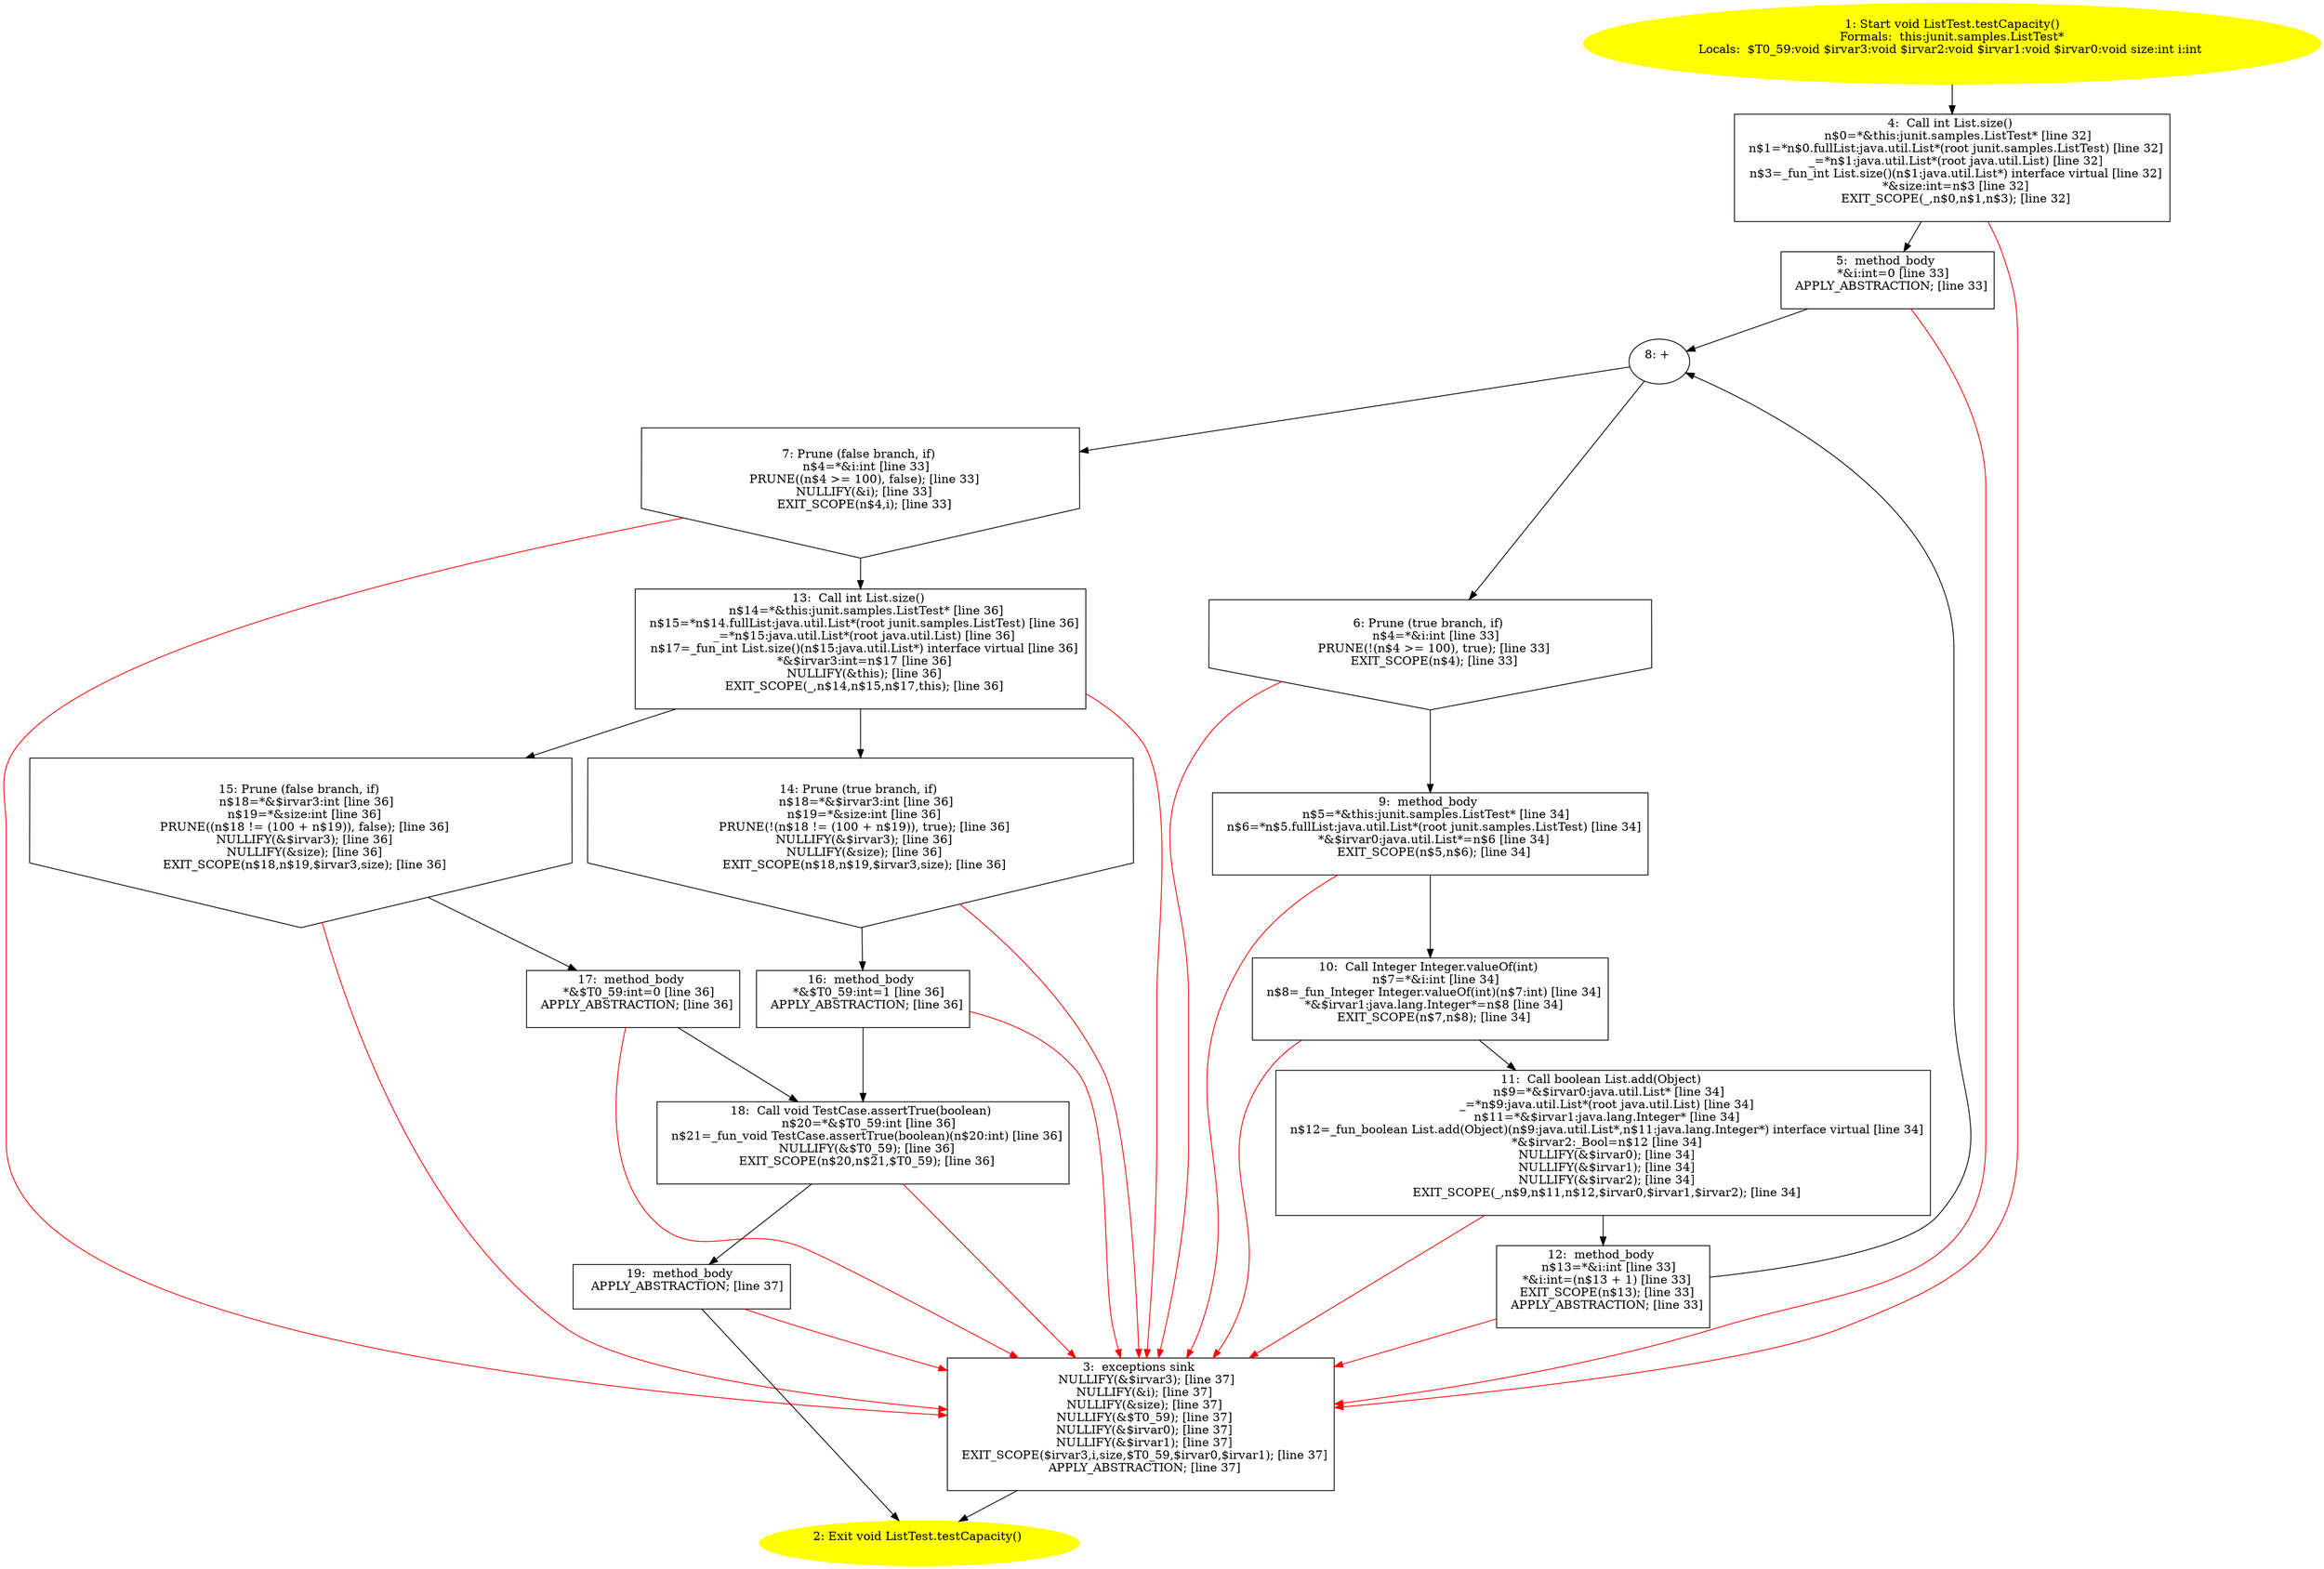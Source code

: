 /* @generated */
digraph cfg {
"junit.samples.ListTest.testCapacity():void.df4aa6a8b4264615612d2cb768a1977e_1" [label="1: Start void ListTest.testCapacity()\nFormals:  this:junit.samples.ListTest*\nLocals:  $T0_59:void $irvar3:void $irvar2:void $irvar1:void $irvar0:void size:int i:int \n  " color=yellow style=filled]
	

	 "junit.samples.ListTest.testCapacity():void.df4aa6a8b4264615612d2cb768a1977e_1" -> "junit.samples.ListTest.testCapacity():void.df4aa6a8b4264615612d2cb768a1977e_4" ;
"junit.samples.ListTest.testCapacity():void.df4aa6a8b4264615612d2cb768a1977e_2" [label="2: Exit void ListTest.testCapacity() \n  " color=yellow style=filled]
	

"junit.samples.ListTest.testCapacity():void.df4aa6a8b4264615612d2cb768a1977e_3" [label="3:  exceptions sink \n   NULLIFY(&$irvar3); [line 37]\n  NULLIFY(&i); [line 37]\n  NULLIFY(&size); [line 37]\n  NULLIFY(&$T0_59); [line 37]\n  NULLIFY(&$irvar0); [line 37]\n  NULLIFY(&$irvar1); [line 37]\n  EXIT_SCOPE($irvar3,i,size,$T0_59,$irvar0,$irvar1); [line 37]\n  APPLY_ABSTRACTION; [line 37]\n " shape="box"]
	

	 "junit.samples.ListTest.testCapacity():void.df4aa6a8b4264615612d2cb768a1977e_3" -> "junit.samples.ListTest.testCapacity():void.df4aa6a8b4264615612d2cb768a1977e_2" ;
"junit.samples.ListTest.testCapacity():void.df4aa6a8b4264615612d2cb768a1977e_4" [label="4:  Call int List.size() \n   n$0=*&this:junit.samples.ListTest* [line 32]\n  n$1=*n$0.fullList:java.util.List*(root junit.samples.ListTest) [line 32]\n  _=*n$1:java.util.List*(root java.util.List) [line 32]\n  n$3=_fun_int List.size()(n$1:java.util.List*) interface virtual [line 32]\n  *&size:int=n$3 [line 32]\n  EXIT_SCOPE(_,n$0,n$1,n$3); [line 32]\n " shape="box"]
	

	 "junit.samples.ListTest.testCapacity():void.df4aa6a8b4264615612d2cb768a1977e_4" -> "junit.samples.ListTest.testCapacity():void.df4aa6a8b4264615612d2cb768a1977e_5" ;
	 "junit.samples.ListTest.testCapacity():void.df4aa6a8b4264615612d2cb768a1977e_4" -> "junit.samples.ListTest.testCapacity():void.df4aa6a8b4264615612d2cb768a1977e_3" [color="red" ];
"junit.samples.ListTest.testCapacity():void.df4aa6a8b4264615612d2cb768a1977e_5" [label="5:  method_body \n   *&i:int=0 [line 33]\n  APPLY_ABSTRACTION; [line 33]\n " shape="box"]
	

	 "junit.samples.ListTest.testCapacity():void.df4aa6a8b4264615612d2cb768a1977e_5" -> "junit.samples.ListTest.testCapacity():void.df4aa6a8b4264615612d2cb768a1977e_8" ;
	 "junit.samples.ListTest.testCapacity():void.df4aa6a8b4264615612d2cb768a1977e_5" -> "junit.samples.ListTest.testCapacity():void.df4aa6a8b4264615612d2cb768a1977e_3" [color="red" ];
"junit.samples.ListTest.testCapacity():void.df4aa6a8b4264615612d2cb768a1977e_6" [label="6: Prune (true branch, if) \n   n$4=*&i:int [line 33]\n  PRUNE(!(n$4 >= 100), true); [line 33]\n  EXIT_SCOPE(n$4); [line 33]\n " shape="invhouse"]
	

	 "junit.samples.ListTest.testCapacity():void.df4aa6a8b4264615612d2cb768a1977e_6" -> "junit.samples.ListTest.testCapacity():void.df4aa6a8b4264615612d2cb768a1977e_9" ;
	 "junit.samples.ListTest.testCapacity():void.df4aa6a8b4264615612d2cb768a1977e_6" -> "junit.samples.ListTest.testCapacity():void.df4aa6a8b4264615612d2cb768a1977e_3" [color="red" ];
"junit.samples.ListTest.testCapacity():void.df4aa6a8b4264615612d2cb768a1977e_7" [label="7: Prune (false branch, if) \n   n$4=*&i:int [line 33]\n  PRUNE((n$4 >= 100), false); [line 33]\n  NULLIFY(&i); [line 33]\n  EXIT_SCOPE(n$4,i); [line 33]\n " shape="invhouse"]
	

	 "junit.samples.ListTest.testCapacity():void.df4aa6a8b4264615612d2cb768a1977e_7" -> "junit.samples.ListTest.testCapacity():void.df4aa6a8b4264615612d2cb768a1977e_13" ;
	 "junit.samples.ListTest.testCapacity():void.df4aa6a8b4264615612d2cb768a1977e_7" -> "junit.samples.ListTest.testCapacity():void.df4aa6a8b4264615612d2cb768a1977e_3" [color="red" ];
"junit.samples.ListTest.testCapacity():void.df4aa6a8b4264615612d2cb768a1977e_8" [label="8: + \n  " ]
	

	 "junit.samples.ListTest.testCapacity():void.df4aa6a8b4264615612d2cb768a1977e_8" -> "junit.samples.ListTest.testCapacity():void.df4aa6a8b4264615612d2cb768a1977e_6" ;
	 "junit.samples.ListTest.testCapacity():void.df4aa6a8b4264615612d2cb768a1977e_8" -> "junit.samples.ListTest.testCapacity():void.df4aa6a8b4264615612d2cb768a1977e_7" ;
"junit.samples.ListTest.testCapacity():void.df4aa6a8b4264615612d2cb768a1977e_9" [label="9:  method_body \n   n$5=*&this:junit.samples.ListTest* [line 34]\n  n$6=*n$5.fullList:java.util.List*(root junit.samples.ListTest) [line 34]\n  *&$irvar0:java.util.List*=n$6 [line 34]\n  EXIT_SCOPE(n$5,n$6); [line 34]\n " shape="box"]
	

	 "junit.samples.ListTest.testCapacity():void.df4aa6a8b4264615612d2cb768a1977e_9" -> "junit.samples.ListTest.testCapacity():void.df4aa6a8b4264615612d2cb768a1977e_10" ;
	 "junit.samples.ListTest.testCapacity():void.df4aa6a8b4264615612d2cb768a1977e_9" -> "junit.samples.ListTest.testCapacity():void.df4aa6a8b4264615612d2cb768a1977e_3" [color="red" ];
"junit.samples.ListTest.testCapacity():void.df4aa6a8b4264615612d2cb768a1977e_10" [label="10:  Call Integer Integer.valueOf(int) \n   n$7=*&i:int [line 34]\n  n$8=_fun_Integer Integer.valueOf(int)(n$7:int) [line 34]\n  *&$irvar1:java.lang.Integer*=n$8 [line 34]\n  EXIT_SCOPE(n$7,n$8); [line 34]\n " shape="box"]
	

	 "junit.samples.ListTest.testCapacity():void.df4aa6a8b4264615612d2cb768a1977e_10" -> "junit.samples.ListTest.testCapacity():void.df4aa6a8b4264615612d2cb768a1977e_11" ;
	 "junit.samples.ListTest.testCapacity():void.df4aa6a8b4264615612d2cb768a1977e_10" -> "junit.samples.ListTest.testCapacity():void.df4aa6a8b4264615612d2cb768a1977e_3" [color="red" ];
"junit.samples.ListTest.testCapacity():void.df4aa6a8b4264615612d2cb768a1977e_11" [label="11:  Call boolean List.add(Object) \n   n$9=*&$irvar0:java.util.List* [line 34]\n  _=*n$9:java.util.List*(root java.util.List) [line 34]\n  n$11=*&$irvar1:java.lang.Integer* [line 34]\n  n$12=_fun_boolean List.add(Object)(n$9:java.util.List*,n$11:java.lang.Integer*) interface virtual [line 34]\n  *&$irvar2:_Bool=n$12 [line 34]\n  NULLIFY(&$irvar0); [line 34]\n  NULLIFY(&$irvar1); [line 34]\n  NULLIFY(&$irvar2); [line 34]\n  EXIT_SCOPE(_,n$9,n$11,n$12,$irvar0,$irvar1,$irvar2); [line 34]\n " shape="box"]
	

	 "junit.samples.ListTest.testCapacity():void.df4aa6a8b4264615612d2cb768a1977e_11" -> "junit.samples.ListTest.testCapacity():void.df4aa6a8b4264615612d2cb768a1977e_12" ;
	 "junit.samples.ListTest.testCapacity():void.df4aa6a8b4264615612d2cb768a1977e_11" -> "junit.samples.ListTest.testCapacity():void.df4aa6a8b4264615612d2cb768a1977e_3" [color="red" ];
"junit.samples.ListTest.testCapacity():void.df4aa6a8b4264615612d2cb768a1977e_12" [label="12:  method_body \n   n$13=*&i:int [line 33]\n  *&i:int=(n$13 + 1) [line 33]\n  EXIT_SCOPE(n$13); [line 33]\n  APPLY_ABSTRACTION; [line 33]\n " shape="box"]
	

	 "junit.samples.ListTest.testCapacity():void.df4aa6a8b4264615612d2cb768a1977e_12" -> "junit.samples.ListTest.testCapacity():void.df4aa6a8b4264615612d2cb768a1977e_8" ;
	 "junit.samples.ListTest.testCapacity():void.df4aa6a8b4264615612d2cb768a1977e_12" -> "junit.samples.ListTest.testCapacity():void.df4aa6a8b4264615612d2cb768a1977e_3" [color="red" ];
"junit.samples.ListTest.testCapacity():void.df4aa6a8b4264615612d2cb768a1977e_13" [label="13:  Call int List.size() \n   n$14=*&this:junit.samples.ListTest* [line 36]\n  n$15=*n$14.fullList:java.util.List*(root junit.samples.ListTest) [line 36]\n  _=*n$15:java.util.List*(root java.util.List) [line 36]\n  n$17=_fun_int List.size()(n$15:java.util.List*) interface virtual [line 36]\n  *&$irvar3:int=n$17 [line 36]\n  NULLIFY(&this); [line 36]\n  EXIT_SCOPE(_,n$14,n$15,n$17,this); [line 36]\n " shape="box"]
	

	 "junit.samples.ListTest.testCapacity():void.df4aa6a8b4264615612d2cb768a1977e_13" -> "junit.samples.ListTest.testCapacity():void.df4aa6a8b4264615612d2cb768a1977e_14" ;
	 "junit.samples.ListTest.testCapacity():void.df4aa6a8b4264615612d2cb768a1977e_13" -> "junit.samples.ListTest.testCapacity():void.df4aa6a8b4264615612d2cb768a1977e_15" ;
	 "junit.samples.ListTest.testCapacity():void.df4aa6a8b4264615612d2cb768a1977e_13" -> "junit.samples.ListTest.testCapacity():void.df4aa6a8b4264615612d2cb768a1977e_3" [color="red" ];
"junit.samples.ListTest.testCapacity():void.df4aa6a8b4264615612d2cb768a1977e_14" [label="14: Prune (true branch, if) \n   n$18=*&$irvar3:int [line 36]\n  n$19=*&size:int [line 36]\n  PRUNE(!(n$18 != (100 + n$19)), true); [line 36]\n  NULLIFY(&$irvar3); [line 36]\n  NULLIFY(&size); [line 36]\n  EXIT_SCOPE(n$18,n$19,$irvar3,size); [line 36]\n " shape="invhouse"]
	

	 "junit.samples.ListTest.testCapacity():void.df4aa6a8b4264615612d2cb768a1977e_14" -> "junit.samples.ListTest.testCapacity():void.df4aa6a8b4264615612d2cb768a1977e_16" ;
	 "junit.samples.ListTest.testCapacity():void.df4aa6a8b4264615612d2cb768a1977e_14" -> "junit.samples.ListTest.testCapacity():void.df4aa6a8b4264615612d2cb768a1977e_3" [color="red" ];
"junit.samples.ListTest.testCapacity():void.df4aa6a8b4264615612d2cb768a1977e_15" [label="15: Prune (false branch, if) \n   n$18=*&$irvar3:int [line 36]\n  n$19=*&size:int [line 36]\n  PRUNE((n$18 != (100 + n$19)), false); [line 36]\n  NULLIFY(&$irvar3); [line 36]\n  NULLIFY(&size); [line 36]\n  EXIT_SCOPE(n$18,n$19,$irvar3,size); [line 36]\n " shape="invhouse"]
	

	 "junit.samples.ListTest.testCapacity():void.df4aa6a8b4264615612d2cb768a1977e_15" -> "junit.samples.ListTest.testCapacity():void.df4aa6a8b4264615612d2cb768a1977e_17" ;
	 "junit.samples.ListTest.testCapacity():void.df4aa6a8b4264615612d2cb768a1977e_15" -> "junit.samples.ListTest.testCapacity():void.df4aa6a8b4264615612d2cb768a1977e_3" [color="red" ];
"junit.samples.ListTest.testCapacity():void.df4aa6a8b4264615612d2cb768a1977e_16" [label="16:  method_body \n   *&$T0_59:int=1 [line 36]\n  APPLY_ABSTRACTION; [line 36]\n " shape="box"]
	

	 "junit.samples.ListTest.testCapacity():void.df4aa6a8b4264615612d2cb768a1977e_16" -> "junit.samples.ListTest.testCapacity():void.df4aa6a8b4264615612d2cb768a1977e_18" ;
	 "junit.samples.ListTest.testCapacity():void.df4aa6a8b4264615612d2cb768a1977e_16" -> "junit.samples.ListTest.testCapacity():void.df4aa6a8b4264615612d2cb768a1977e_3" [color="red" ];
"junit.samples.ListTest.testCapacity():void.df4aa6a8b4264615612d2cb768a1977e_17" [label="17:  method_body \n   *&$T0_59:int=0 [line 36]\n  APPLY_ABSTRACTION; [line 36]\n " shape="box"]
	

	 "junit.samples.ListTest.testCapacity():void.df4aa6a8b4264615612d2cb768a1977e_17" -> "junit.samples.ListTest.testCapacity():void.df4aa6a8b4264615612d2cb768a1977e_18" ;
	 "junit.samples.ListTest.testCapacity():void.df4aa6a8b4264615612d2cb768a1977e_17" -> "junit.samples.ListTest.testCapacity():void.df4aa6a8b4264615612d2cb768a1977e_3" [color="red" ];
"junit.samples.ListTest.testCapacity():void.df4aa6a8b4264615612d2cb768a1977e_18" [label="18:  Call void TestCase.assertTrue(boolean) \n   n$20=*&$T0_59:int [line 36]\n  n$21=_fun_void TestCase.assertTrue(boolean)(n$20:int) [line 36]\n  NULLIFY(&$T0_59); [line 36]\n  EXIT_SCOPE(n$20,n$21,$T0_59); [line 36]\n " shape="box"]
	

	 "junit.samples.ListTest.testCapacity():void.df4aa6a8b4264615612d2cb768a1977e_18" -> "junit.samples.ListTest.testCapacity():void.df4aa6a8b4264615612d2cb768a1977e_19" ;
	 "junit.samples.ListTest.testCapacity():void.df4aa6a8b4264615612d2cb768a1977e_18" -> "junit.samples.ListTest.testCapacity():void.df4aa6a8b4264615612d2cb768a1977e_3" [color="red" ];
"junit.samples.ListTest.testCapacity():void.df4aa6a8b4264615612d2cb768a1977e_19" [label="19:  method_body \n   APPLY_ABSTRACTION; [line 37]\n " shape="box"]
	

	 "junit.samples.ListTest.testCapacity():void.df4aa6a8b4264615612d2cb768a1977e_19" -> "junit.samples.ListTest.testCapacity():void.df4aa6a8b4264615612d2cb768a1977e_2" ;
	 "junit.samples.ListTest.testCapacity():void.df4aa6a8b4264615612d2cb768a1977e_19" -> "junit.samples.ListTest.testCapacity():void.df4aa6a8b4264615612d2cb768a1977e_3" [color="red" ];
}
